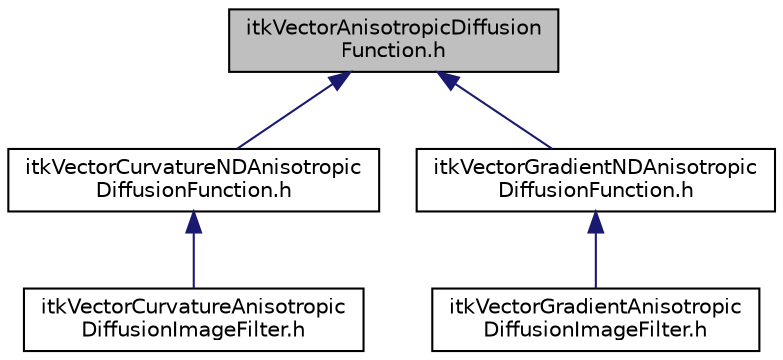 digraph "itkVectorAnisotropicDiffusionFunction.h"
{
 // LATEX_PDF_SIZE
  edge [fontname="Helvetica",fontsize="10",labelfontname="Helvetica",labelfontsize="10"];
  node [fontname="Helvetica",fontsize="10",shape=record];
  Node1 [label="itkVectorAnisotropicDiffusion\lFunction.h",height=0.2,width=0.4,color="black", fillcolor="grey75", style="filled", fontcolor="black",tooltip=" "];
  Node1 -> Node2 [dir="back",color="midnightblue",fontsize="10",style="solid",fontname="Helvetica"];
  Node2 [label="itkVectorCurvatureNDAnisotropic\lDiffusionFunction.h",height=0.2,width=0.4,color="black", fillcolor="white", style="filled",URL="$itkVectorCurvatureNDAnisotropicDiffusionFunction_8h.html",tooltip=" "];
  Node2 -> Node3 [dir="back",color="midnightblue",fontsize="10",style="solid",fontname="Helvetica"];
  Node3 [label="itkVectorCurvatureAnisotropic\lDiffusionImageFilter.h",height=0.2,width=0.4,color="black", fillcolor="white", style="filled",URL="$itkVectorCurvatureAnisotropicDiffusionImageFilter_8h.html",tooltip=" "];
  Node1 -> Node4 [dir="back",color="midnightblue",fontsize="10",style="solid",fontname="Helvetica"];
  Node4 [label="itkVectorGradientNDAnisotropic\lDiffusionFunction.h",height=0.2,width=0.4,color="black", fillcolor="white", style="filled",URL="$itkVectorGradientNDAnisotropicDiffusionFunction_8h.html",tooltip=" "];
  Node4 -> Node5 [dir="back",color="midnightblue",fontsize="10",style="solid",fontname="Helvetica"];
  Node5 [label="itkVectorGradientAnisotropic\lDiffusionImageFilter.h",height=0.2,width=0.4,color="black", fillcolor="white", style="filled",URL="$itkVectorGradientAnisotropicDiffusionImageFilter_8h.html",tooltip=" "];
}
